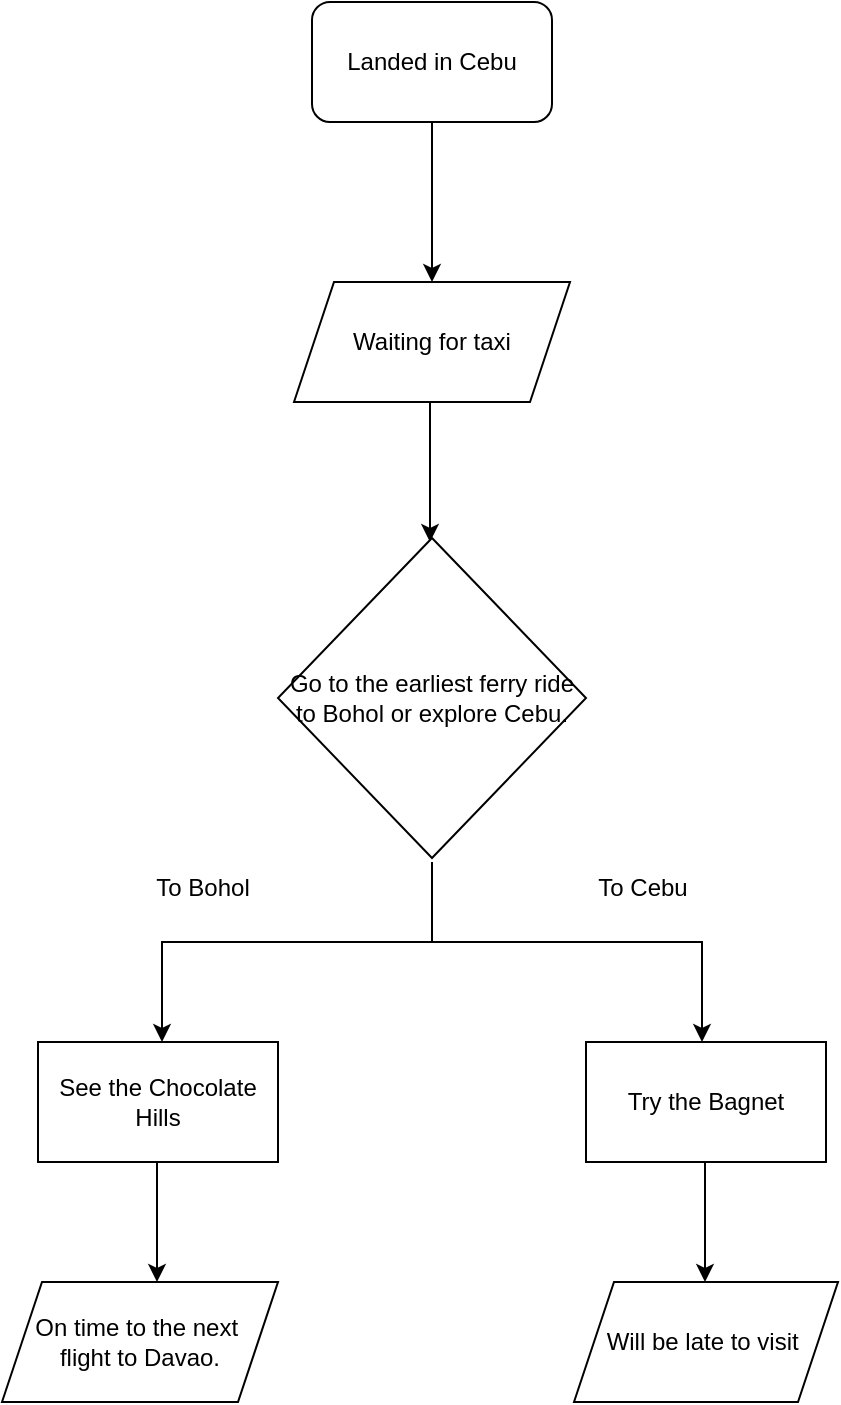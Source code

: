 <mxfile version="23.0.0" type="github">
  <diagram name="Page-1" id="6LjyqjTItmoqM_vDZdLA">
    <mxGraphModel dx="832" dy="481" grid="1" gridSize="10" guides="1" tooltips="1" connect="1" arrows="1" fold="1" page="1" pageScale="1" pageWidth="850" pageHeight="1100" math="0" shadow="0">
      <root>
        <mxCell id="0" />
        <mxCell id="1" parent="0" />
        <mxCell id="lK2Olcy0GDEomvoa2N_G-1" value="Landed in Cebu" style="rounded=1;whiteSpace=wrap;html=1;" parent="1" vertex="1">
          <mxGeometry x="365" y="30" width="120" height="60" as="geometry" />
        </mxCell>
        <mxCell id="lK2Olcy0GDEomvoa2N_G-2" value="" style="endArrow=classic;html=1;rounded=0;" parent="1" edge="1">
          <mxGeometry width="50" height="50" relative="1" as="geometry">
            <mxPoint x="425" y="90" as="sourcePoint" />
            <mxPoint x="425" y="170" as="targetPoint" />
            <Array as="points">
              <mxPoint x="425" y="140" />
            </Array>
          </mxGeometry>
        </mxCell>
        <mxCell id="lK2Olcy0GDEomvoa2N_G-3" value="Waiting for taxi" style="shape=parallelogram;perimeter=parallelogramPerimeter;whiteSpace=wrap;html=1;fixedSize=1;" parent="1" vertex="1">
          <mxGeometry x="356" y="170" width="138" height="60" as="geometry" />
        </mxCell>
        <mxCell id="lK2Olcy0GDEomvoa2N_G-7" value="" style="endArrow=classic;html=1;rounded=0;" parent="1" edge="1">
          <mxGeometry width="50" height="50" relative="1" as="geometry">
            <mxPoint x="425" y="460" as="sourcePoint" />
            <mxPoint x="290" y="550" as="targetPoint" />
            <Array as="points">
              <mxPoint x="425" y="500" />
              <mxPoint x="290" y="500" />
            </Array>
          </mxGeometry>
        </mxCell>
        <mxCell id="lK2Olcy0GDEomvoa2N_G-8" value="" style="endArrow=classic;html=1;rounded=0;" parent="1" edge="1">
          <mxGeometry width="50" height="50" relative="1" as="geometry">
            <mxPoint x="424" y="230" as="sourcePoint" />
            <mxPoint x="424" y="300" as="targetPoint" />
            <Array as="points">
              <mxPoint x="424" y="270" />
            </Array>
          </mxGeometry>
        </mxCell>
        <mxCell id="lK2Olcy0GDEomvoa2N_G-9" value="Go to the earliest ferry ride to Bohol or explore Cebu." style="rhombus;whiteSpace=wrap;html=1;" parent="1" vertex="1">
          <mxGeometry x="348" y="298" width="154" height="160" as="geometry" />
        </mxCell>
        <mxCell id="4Eo_cgK99f8jWklhc6s8-1" value="" style="endArrow=classic;html=1;rounded=0;" edge="1" parent="1">
          <mxGeometry width="50" height="50" relative="1" as="geometry">
            <mxPoint x="425" y="460" as="sourcePoint" />
            <mxPoint x="560" y="550" as="targetPoint" />
            <Array as="points">
              <mxPoint x="425" y="500" />
              <mxPoint x="560" y="500" />
            </Array>
          </mxGeometry>
        </mxCell>
        <mxCell id="4Eo_cgK99f8jWklhc6s8-2" value="To Bohol" style="text;html=1;align=center;verticalAlign=middle;resizable=0;points=[];autosize=1;strokeColor=none;fillColor=none;" vertex="1" parent="1">
          <mxGeometry x="275" y="458" width="70" height="30" as="geometry" />
        </mxCell>
        <mxCell id="4Eo_cgK99f8jWklhc6s8-3" value="To Cebu" style="text;html=1;align=center;verticalAlign=middle;resizable=0;points=[];autosize=1;strokeColor=none;fillColor=none;" vertex="1" parent="1">
          <mxGeometry x="495" y="458" width="70" height="30" as="geometry" />
        </mxCell>
        <mxCell id="4Eo_cgK99f8jWklhc6s8-5" value="See the Chocolate Hills" style="rounded=0;whiteSpace=wrap;html=1;" vertex="1" parent="1">
          <mxGeometry x="228" y="550" width="120" height="60" as="geometry" />
        </mxCell>
        <mxCell id="4Eo_cgK99f8jWklhc6s8-7" value="Try the Bagnet" style="rounded=0;whiteSpace=wrap;html=1;" vertex="1" parent="1">
          <mxGeometry x="502" y="550" width="120" height="60" as="geometry" />
        </mxCell>
        <mxCell id="4Eo_cgK99f8jWklhc6s8-8" value="" style="endArrow=classic;html=1;rounded=0;" edge="1" parent="1">
          <mxGeometry width="50" height="50" relative="1" as="geometry">
            <mxPoint x="287.5" y="610" as="sourcePoint" />
            <mxPoint x="287.5" y="670" as="targetPoint" />
          </mxGeometry>
        </mxCell>
        <mxCell id="4Eo_cgK99f8jWklhc6s8-9" value="" style="endArrow=classic;html=1;rounded=0;" edge="1" parent="1">
          <mxGeometry width="50" height="50" relative="1" as="geometry">
            <mxPoint x="561.5" y="610" as="sourcePoint" />
            <mxPoint x="561.5" y="670" as="targetPoint" />
          </mxGeometry>
        </mxCell>
        <mxCell id="4Eo_cgK99f8jWklhc6s8-10" value="On time to the next&amp;nbsp;&lt;br&gt;flight to Davao." style="shape=parallelogram;perimeter=parallelogramPerimeter;whiteSpace=wrap;html=1;fixedSize=1;" vertex="1" parent="1">
          <mxGeometry x="210" y="670" width="138" height="60" as="geometry" />
        </mxCell>
        <mxCell id="4Eo_cgK99f8jWklhc6s8-11" value="Will be late to visit&amp;nbsp;" style="shape=parallelogram;perimeter=parallelogramPerimeter;whiteSpace=wrap;html=1;fixedSize=1;" vertex="1" parent="1">
          <mxGeometry x="496" y="670" width="132" height="60" as="geometry" />
        </mxCell>
      </root>
    </mxGraphModel>
  </diagram>
</mxfile>
